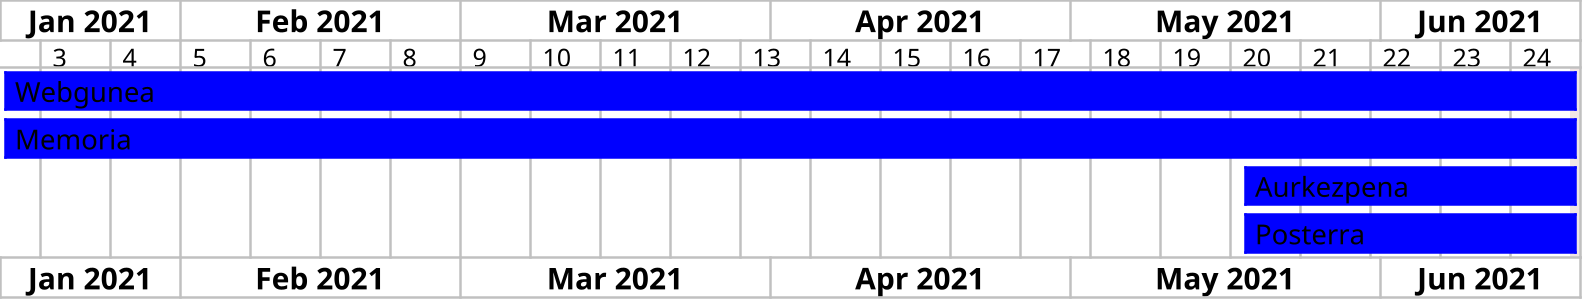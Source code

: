 @startgantt Gantt
scale 5/2
printscale weekly
project starts the 2021/01/14
2021/06/20 is closed
[Webgunea] starts 2021/01/14 and ends 2021/06/20
[Memoria] starts 2021/01/14 and ends 2021/06/20
[Aurkezpena] starts 2021/05/18 and ends 2021/06/20
[Posterra] starts 2021/05/18 and ends 2021/06/20
[Webgunea] is colored in Blue
[Memoria] is colored in Blue
[Aurkezpena] is colored in Blue
[Posterra] is colored in Blue
@endgantt